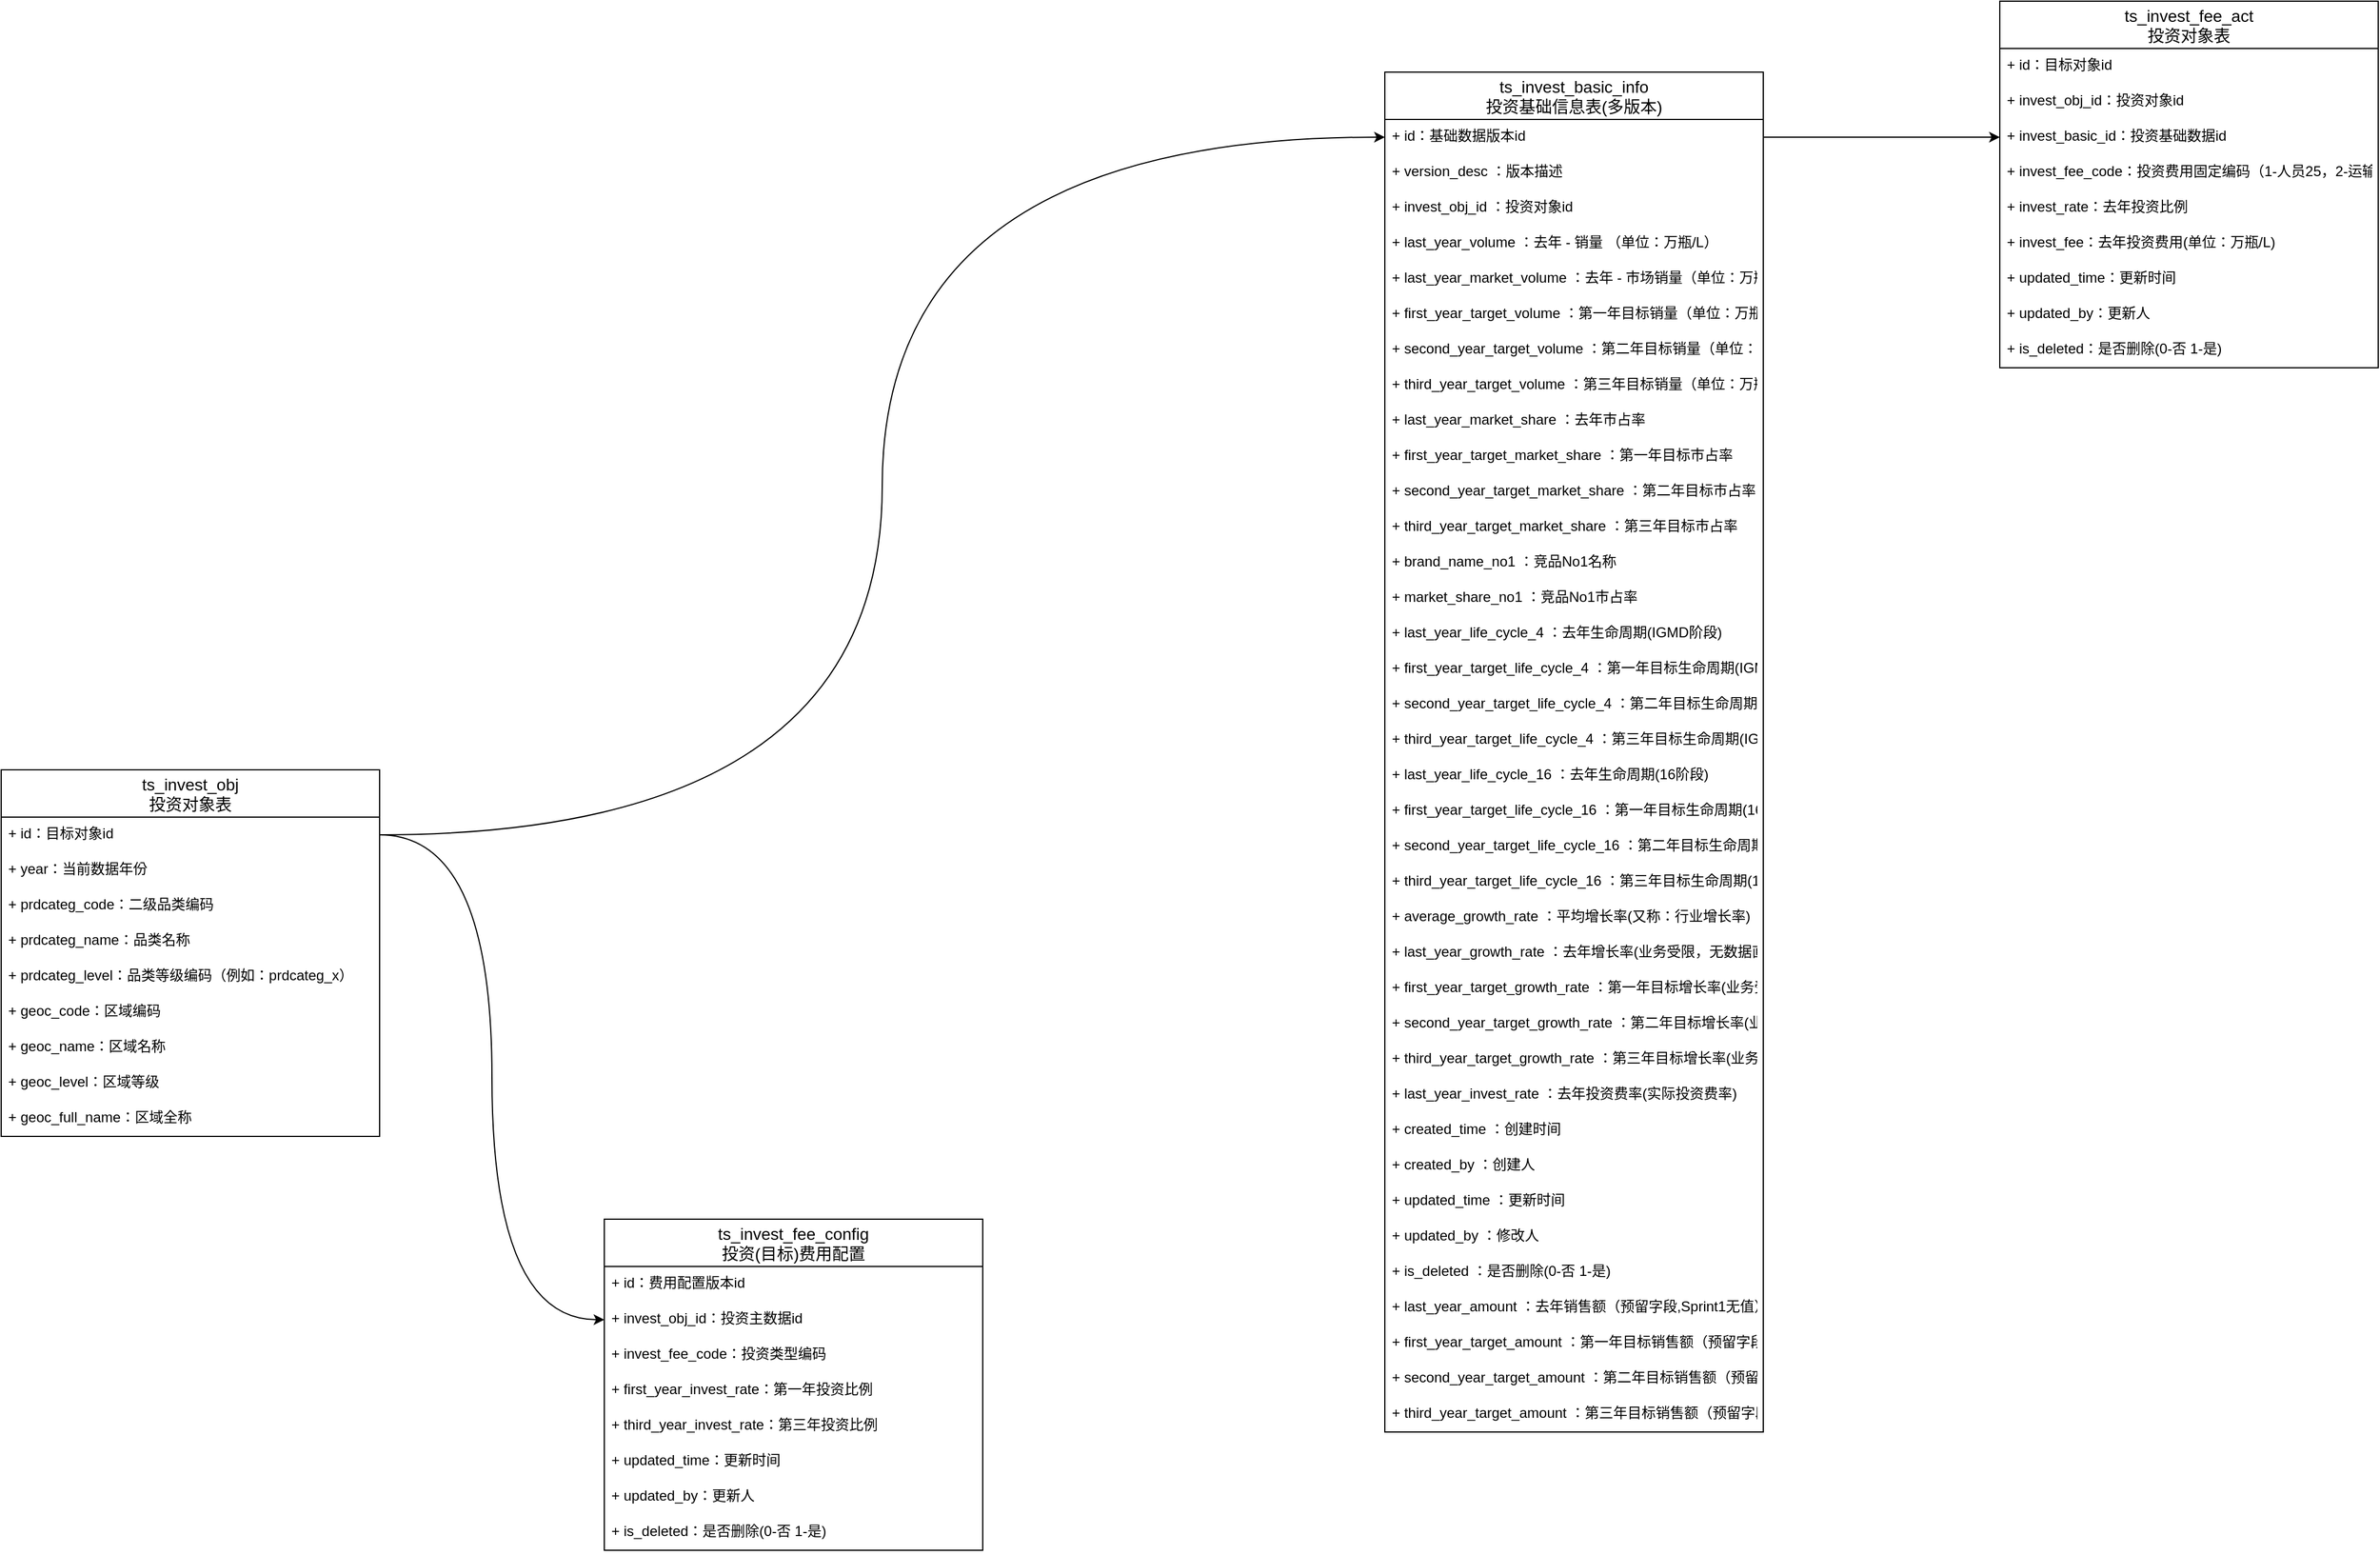 <mxfile version="16.5.6" type="github">
  <diagram id="y605b5TiRGdPJMzIq-C1" name="Page-1">
    <mxGraphModel dx="4890" dy="4515" grid="1" gridSize="10" guides="1" tooltips="1" connect="1" arrows="1" fold="1" page="1" pageScale="1" pageWidth="827" pageHeight="1169" math="0" shadow="0">
      <root>
        <mxCell id="0" />
        <mxCell id="1" parent="0" />
        <mxCell id="yG-Q7Np3lzItdiLRqPLS-14" value="ts_invest_obj&#xa;投资对象表" style="swimlane;fontStyle=0;childLayout=stackLayout;horizontal=1;startSize=40;horizontalStack=0;resizeParent=1;resizeParentMax=0;resizeLast=0;collapsible=1;marginBottom=0;align=center;fontSize=14;" vertex="1" parent="1">
          <mxGeometry x="-670" y="-770" width="320" height="310" as="geometry" />
        </mxCell>
        <mxCell id="yG-Q7Np3lzItdiLRqPLS-15" value="+ id：目标对象id" style="text;strokeColor=none;fillColor=none;spacingLeft=4;spacingRight=4;overflow=hidden;rotatable=0;points=[[0,0.5],[1,0.5]];portConstraint=eastwest;fontSize=12;" vertex="1" parent="yG-Q7Np3lzItdiLRqPLS-14">
          <mxGeometry y="40" width="320" height="30" as="geometry" />
        </mxCell>
        <mxCell id="yG-Q7Np3lzItdiLRqPLS-21" value="+ year：当前数据年份" style="text;strokeColor=none;fillColor=none;spacingLeft=4;spacingRight=4;overflow=hidden;rotatable=0;points=[[0,0.5],[1,0.5]];portConstraint=eastwest;fontSize=12;" vertex="1" parent="yG-Q7Np3lzItdiLRqPLS-14">
          <mxGeometry y="70" width="320" height="30" as="geometry" />
        </mxCell>
        <mxCell id="yG-Q7Np3lzItdiLRqPLS-16" value="+ prdcateg_code：二级品类编码" style="text;strokeColor=none;fillColor=none;spacingLeft=4;spacingRight=4;overflow=hidden;rotatable=0;points=[[0,0.5],[1,0.5]];portConstraint=eastwest;fontSize=12;" vertex="1" parent="yG-Q7Np3lzItdiLRqPLS-14">
          <mxGeometry y="100" width="320" height="30" as="geometry" />
        </mxCell>
        <mxCell id="yG-Q7Np3lzItdiLRqPLS-17" value="+ prdcateg_name：品类名称" style="text;strokeColor=none;fillColor=none;spacingLeft=4;spacingRight=4;overflow=hidden;rotatable=0;points=[[0,0.5],[1,0.5]];portConstraint=eastwest;fontSize=12;" vertex="1" parent="yG-Q7Np3lzItdiLRqPLS-14">
          <mxGeometry y="130" width="320" height="30" as="geometry" />
        </mxCell>
        <mxCell id="yG-Q7Np3lzItdiLRqPLS-19" value="+ prdcateg_level：品类等级编码（例如：prdcateg_x）" style="text;strokeColor=none;fillColor=none;spacingLeft=4;spacingRight=4;overflow=hidden;rotatable=0;points=[[0,0.5],[1,0.5]];portConstraint=eastwest;fontSize=12;" vertex="1" parent="yG-Q7Np3lzItdiLRqPLS-14">
          <mxGeometry y="160" width="320" height="30" as="geometry" />
        </mxCell>
        <mxCell id="yG-Q7Np3lzItdiLRqPLS-20" value="+ geoc_code：区域编码" style="text;strokeColor=none;fillColor=none;spacingLeft=4;spacingRight=4;overflow=hidden;rotatable=0;points=[[0,0.5],[1,0.5]];portConstraint=eastwest;fontSize=12;" vertex="1" parent="yG-Q7Np3lzItdiLRqPLS-14">
          <mxGeometry y="190" width="320" height="30" as="geometry" />
        </mxCell>
        <mxCell id="yG-Q7Np3lzItdiLRqPLS-18" value="+ geoc_name：区域名称" style="text;strokeColor=none;fillColor=none;spacingLeft=4;spacingRight=4;overflow=hidden;rotatable=0;points=[[0,0.5],[1,0.5]];portConstraint=eastwest;fontSize=12;" vertex="1" parent="yG-Q7Np3lzItdiLRqPLS-14">
          <mxGeometry y="220" width="320" height="30" as="geometry" />
        </mxCell>
        <mxCell id="yG-Q7Np3lzItdiLRqPLS-23" value="+ geoc_level：区域等级" style="text;strokeColor=none;fillColor=none;spacingLeft=4;spacingRight=4;overflow=hidden;rotatable=0;points=[[0,0.5],[1,0.5]];portConstraint=eastwest;fontSize=12;" vertex="1" parent="yG-Q7Np3lzItdiLRqPLS-14">
          <mxGeometry y="250" width="320" height="30" as="geometry" />
        </mxCell>
        <mxCell id="yG-Q7Np3lzItdiLRqPLS-25" value="+ geoc_full_name：区域全称" style="text;strokeColor=none;fillColor=none;spacingLeft=4;spacingRight=4;overflow=hidden;rotatable=0;points=[[0,0.5],[1,0.5]];portConstraint=eastwest;fontSize=12;" vertex="1" parent="yG-Q7Np3lzItdiLRqPLS-14">
          <mxGeometry y="280" width="320" height="30" as="geometry" />
        </mxCell>
        <mxCell id="yG-Q7Np3lzItdiLRqPLS-27" value="ts_invest_basic_info&#xa;投资基础信息表(多版本)" style="swimlane;fontStyle=0;childLayout=stackLayout;horizontal=1;startSize=40;horizontalStack=0;resizeParent=1;resizeParentMax=0;resizeLast=0;collapsible=1;marginBottom=0;align=center;fontSize=14;" vertex="1" parent="1">
          <mxGeometry x="500" y="-1360" width="320" height="1150" as="geometry" />
        </mxCell>
        <mxCell id="yG-Q7Np3lzItdiLRqPLS-28" value="+ id：基础数据版本id" style="text;strokeColor=none;fillColor=none;spacingLeft=4;spacingRight=4;overflow=hidden;rotatable=0;points=[[0,0.5],[1,0.5]];portConstraint=eastwest;fontSize=12;" vertex="1" parent="yG-Q7Np3lzItdiLRqPLS-27">
          <mxGeometry y="40" width="320" height="30" as="geometry" />
        </mxCell>
        <mxCell id="yG-Q7Np3lzItdiLRqPLS-58" value="+ version_desc ：版本描述" style="text;strokeColor=none;fillColor=none;spacingLeft=4;spacingRight=4;overflow=hidden;rotatable=0;points=[[0,0.5],[1,0.5]];portConstraint=eastwest;fontSize=12;" vertex="1" parent="yG-Q7Np3lzItdiLRqPLS-27">
          <mxGeometry y="70" width="320" height="30" as="geometry" />
        </mxCell>
        <mxCell id="yG-Q7Np3lzItdiLRqPLS-57" value="+ invest_obj_id ：投资对象id" style="text;strokeColor=none;fillColor=none;spacingLeft=4;spacingRight=4;overflow=hidden;rotatable=0;points=[[0,0.5],[1,0.5]];portConstraint=eastwest;fontSize=12;" vertex="1" parent="yG-Q7Np3lzItdiLRqPLS-27">
          <mxGeometry y="100" width="320" height="30" as="geometry" />
        </mxCell>
        <mxCell id="yG-Q7Np3lzItdiLRqPLS-54" value="+ last_year_volume ：去年 - 销量 （单位：万瓶/L）" style="text;strokeColor=none;fillColor=none;spacingLeft=4;spacingRight=4;overflow=hidden;rotatable=0;points=[[0,0.5],[1,0.5]];portConstraint=eastwest;fontSize=12;" vertex="1" parent="yG-Q7Np3lzItdiLRqPLS-27">
          <mxGeometry y="130" width="320" height="30" as="geometry" />
        </mxCell>
        <mxCell id="yG-Q7Np3lzItdiLRqPLS-56" value="+ last_year_market_volume ：去年 - 市场销量（单位：万瓶/L）" style="text;strokeColor=none;fillColor=none;spacingLeft=4;spacingRight=4;overflow=hidden;rotatable=0;points=[[0,0.5],[1,0.5]];portConstraint=eastwest;fontSize=12;" vertex="1" parent="yG-Q7Np3lzItdiLRqPLS-27">
          <mxGeometry y="160" width="320" height="30" as="geometry" />
        </mxCell>
        <mxCell id="yG-Q7Np3lzItdiLRqPLS-55" value="+ first_year_target_volume ：第一年目标销量（单位：万瓶/L）" style="text;strokeColor=none;fillColor=none;spacingLeft=4;spacingRight=4;overflow=hidden;rotatable=0;points=[[0,0.5],[1,0.5]];portConstraint=eastwest;fontSize=12;" vertex="1" parent="yG-Q7Np3lzItdiLRqPLS-27">
          <mxGeometry y="190" width="320" height="30" as="geometry" />
        </mxCell>
        <mxCell id="yG-Q7Np3lzItdiLRqPLS-53" value="+ second_year_target_volume ：第二年目标销量（单位：万瓶/L）" style="text;strokeColor=none;fillColor=none;spacingLeft=4;spacingRight=4;overflow=hidden;rotatable=0;points=[[0,0.5],[1,0.5]];portConstraint=eastwest;fontSize=12;" vertex="1" parent="yG-Q7Np3lzItdiLRqPLS-27">
          <mxGeometry y="220" width="320" height="30" as="geometry" />
        </mxCell>
        <mxCell id="yG-Q7Np3lzItdiLRqPLS-52" value="+ third_year_target_volume ：第三年目标销量（单位：万瓶/L）" style="text;strokeColor=none;fillColor=none;spacingLeft=4;spacingRight=4;overflow=hidden;rotatable=0;points=[[0,0.5],[1,0.5]];portConstraint=eastwest;fontSize=12;" vertex="1" parent="yG-Q7Np3lzItdiLRqPLS-27">
          <mxGeometry y="250" width="320" height="30" as="geometry" />
        </mxCell>
        <mxCell id="yG-Q7Np3lzItdiLRqPLS-51" value="+ last_year_market_share ：去年市占率" style="text;strokeColor=none;fillColor=none;spacingLeft=4;spacingRight=4;overflow=hidden;rotatable=0;points=[[0,0.5],[1,0.5]];portConstraint=eastwest;fontSize=12;" vertex="1" parent="yG-Q7Np3lzItdiLRqPLS-27">
          <mxGeometry y="280" width="320" height="30" as="geometry" />
        </mxCell>
        <mxCell id="yG-Q7Np3lzItdiLRqPLS-50" value="+ first_year_target_market_share ：第一年目标市占率" style="text;strokeColor=none;fillColor=none;spacingLeft=4;spacingRight=4;overflow=hidden;rotatable=0;points=[[0,0.5],[1,0.5]];portConstraint=eastwest;fontSize=12;" vertex="1" parent="yG-Q7Np3lzItdiLRqPLS-27">
          <mxGeometry y="310" width="320" height="30" as="geometry" />
        </mxCell>
        <mxCell id="yG-Q7Np3lzItdiLRqPLS-49" value="+ second_year_target_market_share ：第二年目标市占率" style="text;strokeColor=none;fillColor=none;spacingLeft=4;spacingRight=4;overflow=hidden;rotatable=0;points=[[0,0.5],[1,0.5]];portConstraint=eastwest;fontSize=12;" vertex="1" parent="yG-Q7Np3lzItdiLRqPLS-27">
          <mxGeometry y="340" width="320" height="30" as="geometry" />
        </mxCell>
        <mxCell id="yG-Q7Np3lzItdiLRqPLS-48" value="+ third_year_target_market_share ：第三年目标市占率" style="text;strokeColor=none;fillColor=none;spacingLeft=4;spacingRight=4;overflow=hidden;rotatable=0;points=[[0,0.5],[1,0.5]];portConstraint=eastwest;fontSize=12;" vertex="1" parent="yG-Q7Np3lzItdiLRqPLS-27">
          <mxGeometry y="370" width="320" height="30" as="geometry" />
        </mxCell>
        <mxCell id="yG-Q7Np3lzItdiLRqPLS-47" value="+ brand_name_no1 ：竞品No1名称" style="text;strokeColor=none;fillColor=none;spacingLeft=4;spacingRight=4;overflow=hidden;rotatable=0;points=[[0,0.5],[1,0.5]];portConstraint=eastwest;fontSize=12;" vertex="1" parent="yG-Q7Np3lzItdiLRqPLS-27">
          <mxGeometry y="400" width="320" height="30" as="geometry" />
        </mxCell>
        <mxCell id="yG-Q7Np3lzItdiLRqPLS-46" value="+ market_share_no1 ：竞品No1市占率" style="text;strokeColor=none;fillColor=none;spacingLeft=4;spacingRight=4;overflow=hidden;rotatable=0;points=[[0,0.5],[1,0.5]];portConstraint=eastwest;fontSize=12;" vertex="1" parent="yG-Q7Np3lzItdiLRqPLS-27">
          <mxGeometry y="430" width="320" height="30" as="geometry" />
        </mxCell>
        <mxCell id="yG-Q7Np3lzItdiLRqPLS-44" value="+ last_year_life_cycle_4 ：去年生命周期(IGMD阶段)" style="text;strokeColor=none;fillColor=none;spacingLeft=4;spacingRight=4;overflow=hidden;rotatable=0;points=[[0,0.5],[1,0.5]];portConstraint=eastwest;fontSize=12;" vertex="1" parent="yG-Q7Np3lzItdiLRqPLS-27">
          <mxGeometry y="460" width="320" height="30" as="geometry" />
        </mxCell>
        <mxCell id="yG-Q7Np3lzItdiLRqPLS-40" value="+ first_year_target_life_cycle_4 ：第一年目标生命周期(IGMD阶段)" style="text;strokeColor=none;fillColor=none;spacingLeft=4;spacingRight=4;overflow=hidden;rotatable=0;points=[[0,0.5],[1,0.5]];portConstraint=eastwest;fontSize=12;" vertex="1" parent="yG-Q7Np3lzItdiLRqPLS-27">
          <mxGeometry y="490" width="320" height="30" as="geometry" />
        </mxCell>
        <mxCell id="yG-Q7Np3lzItdiLRqPLS-59" value="+ second_year_target_life_cycle_4 ：第二年目标生命周期(IGMD阶段)&#xa;" style="text;strokeColor=none;fillColor=none;spacingLeft=4;spacingRight=4;overflow=hidden;rotatable=0;points=[[0,0.5],[1,0.5]];portConstraint=eastwest;fontSize=12;" vertex="1" parent="yG-Q7Np3lzItdiLRqPLS-27">
          <mxGeometry y="520" width="320" height="30" as="geometry" />
        </mxCell>
        <mxCell id="yG-Q7Np3lzItdiLRqPLS-61" value="+ third_year_target_life_cycle_4 ：第三年目标生命周期(IGMD阶段)" style="text;strokeColor=none;fillColor=none;spacingLeft=4;spacingRight=4;overflow=hidden;rotatable=0;points=[[0,0.5],[1,0.5]];portConstraint=eastwest;fontSize=12;" vertex="1" parent="yG-Q7Np3lzItdiLRqPLS-27">
          <mxGeometry y="550" width="320" height="30" as="geometry" />
        </mxCell>
        <mxCell id="yG-Q7Np3lzItdiLRqPLS-65" value="+ last_year_life_cycle_16 ：去年生命周期(16阶段)" style="text;strokeColor=none;fillColor=none;spacingLeft=4;spacingRight=4;overflow=hidden;rotatable=0;points=[[0,0.5],[1,0.5]];portConstraint=eastwest;fontSize=12;" vertex="1" parent="yG-Q7Np3lzItdiLRqPLS-27">
          <mxGeometry y="580" width="320" height="30" as="geometry" />
        </mxCell>
        <mxCell id="yG-Q7Np3lzItdiLRqPLS-64" value="+ first_year_target_life_cycle_16 ：第一年目标生命周期(16阶段)" style="text;strokeColor=none;fillColor=none;spacingLeft=4;spacingRight=4;overflow=hidden;rotatable=0;points=[[0,0.5],[1,0.5]];portConstraint=eastwest;fontSize=12;" vertex="1" parent="yG-Q7Np3lzItdiLRqPLS-27">
          <mxGeometry y="610" width="320" height="30" as="geometry" />
        </mxCell>
        <mxCell id="yG-Q7Np3lzItdiLRqPLS-63" value="+ second_year_target_life_cycle_16 ：第二年目标生命周期(16阶段)" style="text;strokeColor=none;fillColor=none;spacingLeft=4;spacingRight=4;overflow=hidden;rotatable=0;points=[[0,0.5],[1,0.5]];portConstraint=eastwest;fontSize=12;" vertex="1" parent="yG-Q7Np3lzItdiLRqPLS-27">
          <mxGeometry y="640" width="320" height="30" as="geometry" />
        </mxCell>
        <mxCell id="yG-Q7Np3lzItdiLRqPLS-62" value="+ third_year_target_life_cycle_16 ：第三年目标生命周期(16阶段)" style="text;strokeColor=none;fillColor=none;spacingLeft=4;spacingRight=4;overflow=hidden;rotatable=0;points=[[0,0.5],[1,0.5]];portConstraint=eastwest;fontSize=12;" vertex="1" parent="yG-Q7Np3lzItdiLRqPLS-27">
          <mxGeometry y="670" width="320" height="30" as="geometry" />
        </mxCell>
        <mxCell id="yG-Q7Np3lzItdiLRqPLS-73" value="+ average_growth_rate ：平均增长率(又称：行业增长率)" style="text;strokeColor=none;fillColor=none;spacingLeft=4;spacingRight=4;overflow=hidden;rotatable=0;points=[[0,0.5],[1,0.5]];portConstraint=eastwest;fontSize=12;" vertex="1" parent="yG-Q7Np3lzItdiLRqPLS-27">
          <mxGeometry y="700" width="320" height="30" as="geometry" />
        </mxCell>
        <mxCell id="yG-Q7Np3lzItdiLRqPLS-81" value="+ last_year_growth_rate ：去年增长率(业务受限，无数据直接给NULL)" style="text;strokeColor=none;fillColor=none;spacingLeft=4;spacingRight=4;overflow=hidden;rotatable=0;points=[[0,0.5],[1,0.5]];portConstraint=eastwest;fontSize=12;" vertex="1" parent="yG-Q7Np3lzItdiLRqPLS-27">
          <mxGeometry y="730" width="320" height="30" as="geometry" />
        </mxCell>
        <mxCell id="yG-Q7Np3lzItdiLRqPLS-80" value="+ first_year_target_growth_rate ：第一年目标增长率(业务受限，无数据直接给NULL)" style="text;strokeColor=none;fillColor=none;spacingLeft=4;spacingRight=4;overflow=hidden;rotatable=0;points=[[0,0.5],[1,0.5]];portConstraint=eastwest;fontSize=12;" vertex="1" parent="yG-Q7Np3lzItdiLRqPLS-27">
          <mxGeometry y="760" width="320" height="30" as="geometry" />
        </mxCell>
        <mxCell id="yG-Q7Np3lzItdiLRqPLS-79" value="+ second_year_target_growth_rate ：第二年目标增长率(业务受限，无数据直接给NULL)" style="text;strokeColor=none;fillColor=none;spacingLeft=4;spacingRight=4;overflow=hidden;rotatable=0;points=[[0,0.5],[1,0.5]];portConstraint=eastwest;fontSize=12;" vertex="1" parent="yG-Q7Np3lzItdiLRqPLS-27">
          <mxGeometry y="790" width="320" height="30" as="geometry" />
        </mxCell>
        <mxCell id="yG-Q7Np3lzItdiLRqPLS-78" value="+ third_year_target_growth_rate ：第三年目标增长率(业务受限，无数据直接给NULL)" style="text;strokeColor=none;fillColor=none;spacingLeft=4;spacingRight=4;overflow=hidden;rotatable=0;points=[[0,0.5],[1,0.5]];portConstraint=eastwest;fontSize=12;" vertex="1" parent="yG-Q7Np3lzItdiLRqPLS-27">
          <mxGeometry y="820" width="320" height="30" as="geometry" />
        </mxCell>
        <mxCell id="yG-Q7Np3lzItdiLRqPLS-77" value="+ last_year_invest_rate ：去年投资费率(实际投资费率)" style="text;strokeColor=none;fillColor=none;spacingLeft=4;spacingRight=4;overflow=hidden;rotatable=0;points=[[0,0.5],[1,0.5]];portConstraint=eastwest;fontSize=12;" vertex="1" parent="yG-Q7Np3lzItdiLRqPLS-27">
          <mxGeometry y="850" width="320" height="30" as="geometry" />
        </mxCell>
        <mxCell id="yG-Q7Np3lzItdiLRqPLS-76" value="+ created_time ：创建时间" style="text;strokeColor=none;fillColor=none;spacingLeft=4;spacingRight=4;overflow=hidden;rotatable=0;points=[[0,0.5],[1,0.5]];portConstraint=eastwest;fontSize=12;" vertex="1" parent="yG-Q7Np3lzItdiLRqPLS-27">
          <mxGeometry y="880" width="320" height="30" as="geometry" />
        </mxCell>
        <mxCell id="yG-Q7Np3lzItdiLRqPLS-75" value="+ created_by ：创建人" style="text;strokeColor=none;fillColor=none;spacingLeft=4;spacingRight=4;overflow=hidden;rotatable=0;points=[[0,0.5],[1,0.5]];portConstraint=eastwest;fontSize=12;" vertex="1" parent="yG-Q7Np3lzItdiLRqPLS-27">
          <mxGeometry y="910" width="320" height="30" as="geometry" />
        </mxCell>
        <mxCell id="yG-Q7Np3lzItdiLRqPLS-74" value="+ updated_time ：更新时间" style="text;strokeColor=none;fillColor=none;spacingLeft=4;spacingRight=4;overflow=hidden;rotatable=0;points=[[0,0.5],[1,0.5]];portConstraint=eastwest;fontSize=12;" vertex="1" parent="yG-Q7Np3lzItdiLRqPLS-27">
          <mxGeometry y="940" width="320" height="30" as="geometry" />
        </mxCell>
        <mxCell id="yG-Q7Np3lzItdiLRqPLS-72" value="+ updated_by ：修改人" style="text;strokeColor=none;fillColor=none;spacingLeft=4;spacingRight=4;overflow=hidden;rotatable=0;points=[[0,0.5],[1,0.5]];portConstraint=eastwest;fontSize=12;" vertex="1" parent="yG-Q7Np3lzItdiLRqPLS-27">
          <mxGeometry y="970" width="320" height="30" as="geometry" />
        </mxCell>
        <mxCell id="yG-Q7Np3lzItdiLRqPLS-71" value="+ is_deleted ：是否删除(0-否 1-是)" style="text;strokeColor=none;fillColor=none;spacingLeft=4;spacingRight=4;overflow=hidden;rotatable=0;points=[[0,0.5],[1,0.5]];portConstraint=eastwest;fontSize=12;" vertex="1" parent="yG-Q7Np3lzItdiLRqPLS-27">
          <mxGeometry y="1000" width="320" height="30" as="geometry" />
        </mxCell>
        <mxCell id="yG-Q7Np3lzItdiLRqPLS-70" value="+ last_year_amount ：去年销售额（预留字段,Sprint1无值）" style="text;strokeColor=none;fillColor=none;spacingLeft=4;spacingRight=4;overflow=hidden;rotatable=0;points=[[0,0.5],[1,0.5]];portConstraint=eastwest;fontSize=12;" vertex="1" parent="yG-Q7Np3lzItdiLRqPLS-27">
          <mxGeometry y="1030" width="320" height="30" as="geometry" />
        </mxCell>
        <mxCell id="yG-Q7Np3lzItdiLRqPLS-69" value="+ first_year_target_amount ：第一年目标销售额（预留字段,Sprint1无值）" style="text;strokeColor=none;fillColor=none;spacingLeft=4;spacingRight=4;overflow=hidden;rotatable=0;points=[[0,0.5],[1,0.5]];portConstraint=eastwest;fontSize=12;" vertex="1" parent="yG-Q7Np3lzItdiLRqPLS-27">
          <mxGeometry y="1060" width="320" height="30" as="geometry" />
        </mxCell>
        <mxCell id="yG-Q7Np3lzItdiLRqPLS-68" value="+ second_year_target_amount ：第二年目标销售额（预留字段,Sprint1无值）" style="text;strokeColor=none;fillColor=none;spacingLeft=4;spacingRight=4;overflow=hidden;rotatable=0;points=[[0,0.5],[1,0.5]];portConstraint=eastwest;fontSize=12;" vertex="1" parent="yG-Q7Np3lzItdiLRqPLS-27">
          <mxGeometry y="1090" width="320" height="30" as="geometry" />
        </mxCell>
        <mxCell id="yG-Q7Np3lzItdiLRqPLS-67" value="+ third_year_target_amount ：第三年目标销售额（预留字段,Sprint1无值）" style="text;strokeColor=none;fillColor=none;spacingLeft=4;spacingRight=4;overflow=hidden;rotatable=0;points=[[0,0.5],[1,0.5]];portConstraint=eastwest;fontSize=12;" vertex="1" parent="yG-Q7Np3lzItdiLRqPLS-27">
          <mxGeometry y="1120" width="320" height="30" as="geometry" />
        </mxCell>
        <mxCell id="yG-Q7Np3lzItdiLRqPLS-82" value="ts_invest_fee_act&#xa;投资对象表" style="swimlane;fontStyle=0;childLayout=stackLayout;horizontal=1;startSize=40;horizontalStack=0;resizeParent=1;resizeParentMax=0;resizeLast=0;collapsible=1;marginBottom=0;align=center;fontSize=14;" vertex="1" parent="1">
          <mxGeometry x="1020" y="-1420" width="320" height="310" as="geometry" />
        </mxCell>
        <mxCell id="yG-Q7Np3lzItdiLRqPLS-83" value="+ id：目标对象id" style="text;strokeColor=none;fillColor=none;spacingLeft=4;spacingRight=4;overflow=hidden;rotatable=0;points=[[0,0.5],[1,0.5]];portConstraint=eastwest;fontSize=12;" vertex="1" parent="yG-Q7Np3lzItdiLRqPLS-82">
          <mxGeometry y="40" width="320" height="30" as="geometry" />
        </mxCell>
        <mxCell id="yG-Q7Np3lzItdiLRqPLS-92" value="+ invest_obj_id：投资对象id" style="text;strokeColor=none;fillColor=none;spacingLeft=4;spacingRight=4;overflow=hidden;rotatable=0;points=[[0,0.5],[1,0.5]];portConstraint=eastwest;fontSize=12;" vertex="1" parent="yG-Q7Np3lzItdiLRqPLS-82">
          <mxGeometry y="70" width="320" height="30" as="geometry" />
        </mxCell>
        <mxCell id="yG-Q7Np3lzItdiLRqPLS-96" value="+ invest_basic_id：投资基础数据id" style="text;strokeColor=none;fillColor=none;spacingLeft=4;spacingRight=4;overflow=hidden;rotatable=0;points=[[0,0.5],[1,0.5]];portConstraint=eastwest;fontSize=12;" vertex="1" parent="yG-Q7Np3lzItdiLRqPLS-82">
          <mxGeometry y="100" width="320" height="30" as="geometry" />
        </mxCell>
        <mxCell id="yG-Q7Np3lzItdiLRqPLS-101" value="+ invest_fee_code：投资费用固定编码（1-人员25，2-运输15，3-通路18，4-促销21，5-广告21）" style="text;strokeColor=none;fillColor=none;spacingLeft=4;spacingRight=4;overflow=hidden;rotatable=0;points=[[0,0.5],[1,0.5]];portConstraint=eastwest;fontSize=12;" vertex="1" parent="yG-Q7Np3lzItdiLRqPLS-82">
          <mxGeometry y="130" width="320" height="30" as="geometry" />
        </mxCell>
        <mxCell id="yG-Q7Np3lzItdiLRqPLS-104" value="+ invest_rate：去年投资比例" style="text;strokeColor=none;fillColor=none;spacingLeft=4;spacingRight=4;overflow=hidden;rotatable=0;points=[[0,0.5],[1,0.5]];portConstraint=eastwest;fontSize=12;" vertex="1" parent="yG-Q7Np3lzItdiLRqPLS-82">
          <mxGeometry y="160" width="320" height="30" as="geometry" />
        </mxCell>
        <mxCell id="yG-Q7Np3lzItdiLRqPLS-103" value="+ invest_fee：去年投资费用(单位：万瓶/L)" style="text;strokeColor=none;fillColor=none;spacingLeft=4;spacingRight=4;overflow=hidden;rotatable=0;points=[[0,0.5],[1,0.5]];portConstraint=eastwest;fontSize=12;" vertex="1" parent="yG-Q7Np3lzItdiLRqPLS-82">
          <mxGeometry y="190" width="320" height="30" as="geometry" />
        </mxCell>
        <mxCell id="yG-Q7Np3lzItdiLRqPLS-102" value="+ updated_time：更新时间" style="text;strokeColor=none;fillColor=none;spacingLeft=4;spacingRight=4;overflow=hidden;rotatable=0;points=[[0,0.5],[1,0.5]];portConstraint=eastwest;fontSize=12;" vertex="1" parent="yG-Q7Np3lzItdiLRqPLS-82">
          <mxGeometry y="220" width="320" height="30" as="geometry" />
        </mxCell>
        <mxCell id="yG-Q7Np3lzItdiLRqPLS-100" value="+ updated_by：更新人" style="text;strokeColor=none;fillColor=none;spacingLeft=4;spacingRight=4;overflow=hidden;rotatable=0;points=[[0,0.5],[1,0.5]];portConstraint=eastwest;fontSize=12;" vertex="1" parent="yG-Q7Np3lzItdiLRqPLS-82">
          <mxGeometry y="250" width="320" height="30" as="geometry" />
        </mxCell>
        <mxCell id="yG-Q7Np3lzItdiLRqPLS-99" value="+ is_deleted：是否删除(0-否 1-是)" style="text;strokeColor=none;fillColor=none;spacingLeft=4;spacingRight=4;overflow=hidden;rotatable=0;points=[[0,0.5],[1,0.5]];portConstraint=eastwest;fontSize=12;" vertex="1" parent="yG-Q7Np3lzItdiLRqPLS-82">
          <mxGeometry y="280" width="320" height="30" as="geometry" />
        </mxCell>
        <mxCell id="yG-Q7Np3lzItdiLRqPLS-105" style="edgeStyle=orthogonalEdgeStyle;rounded=0;orthogonalLoop=1;jettySize=auto;html=1;exitX=1;exitY=0.5;exitDx=0;exitDy=0;curved=1;" edge="1" parent="1" source="yG-Q7Np3lzItdiLRqPLS-28" target="yG-Q7Np3lzItdiLRqPLS-96">
          <mxGeometry relative="1" as="geometry" />
        </mxCell>
        <mxCell id="yG-Q7Np3lzItdiLRqPLS-106" style="edgeStyle=orthogonalEdgeStyle;curved=1;rounded=0;orthogonalLoop=1;jettySize=auto;html=1;exitX=1;exitY=0.5;exitDx=0;exitDy=0;entryX=0;entryY=0.5;entryDx=0;entryDy=0;" edge="1" parent="1" source="yG-Q7Np3lzItdiLRqPLS-15" target="yG-Q7Np3lzItdiLRqPLS-28">
          <mxGeometry relative="1" as="geometry" />
        </mxCell>
        <mxCell id="yG-Q7Np3lzItdiLRqPLS-107" value="ts_invest_fee_config&#xa;投资(目标)费用配置" style="swimlane;fontStyle=0;childLayout=stackLayout;horizontal=1;startSize=40;horizontalStack=0;resizeParent=1;resizeParentMax=0;resizeLast=0;collapsible=1;marginBottom=0;align=center;fontSize=14;" vertex="1" parent="1">
          <mxGeometry x="-160" y="-390" width="320" height="280" as="geometry" />
        </mxCell>
        <mxCell id="yG-Q7Np3lzItdiLRqPLS-108" value="+ id：费用配置版本id" style="text;strokeColor=none;fillColor=none;spacingLeft=4;spacingRight=4;overflow=hidden;rotatable=0;points=[[0,0.5],[1,0.5]];portConstraint=eastwest;fontSize=12;" vertex="1" parent="yG-Q7Np3lzItdiLRqPLS-107">
          <mxGeometry y="40" width="320" height="30" as="geometry" />
        </mxCell>
        <mxCell id="yG-Q7Np3lzItdiLRqPLS-119" value="+ invest_obj_id：投资主数据id" style="text;strokeColor=none;fillColor=none;spacingLeft=4;spacingRight=4;overflow=hidden;rotatable=0;points=[[0,0.5],[1,0.5]];portConstraint=eastwest;fontSize=12;" vertex="1" parent="yG-Q7Np3lzItdiLRqPLS-107">
          <mxGeometry y="70" width="320" height="30" as="geometry" />
        </mxCell>
        <mxCell id="yG-Q7Np3lzItdiLRqPLS-121" value="+ invest_fee_code：投资类型编码" style="text;strokeColor=none;fillColor=none;spacingLeft=4;spacingRight=4;overflow=hidden;rotatable=0;points=[[0,0.5],[1,0.5]];portConstraint=eastwest;fontSize=12;" vertex="1" parent="yG-Q7Np3lzItdiLRqPLS-107">
          <mxGeometry y="100" width="320" height="30" as="geometry" />
        </mxCell>
        <mxCell id="yG-Q7Np3lzItdiLRqPLS-125" value="+ first_year_invest_rate：第一年投资比例" style="text;strokeColor=none;fillColor=none;spacingLeft=4;spacingRight=4;overflow=hidden;rotatable=0;points=[[0,0.5],[1,0.5]];portConstraint=eastwest;fontSize=12;" vertex="1" parent="yG-Q7Np3lzItdiLRqPLS-107">
          <mxGeometry y="130" width="320" height="30" as="geometry" />
        </mxCell>
        <mxCell id="yG-Q7Np3lzItdiLRqPLS-124" value="+ third_year_invest_rate：第三年投资比例" style="text;strokeColor=none;fillColor=none;spacingLeft=4;spacingRight=4;overflow=hidden;rotatable=0;points=[[0,0.5],[1,0.5]];portConstraint=eastwest;fontSize=12;" vertex="1" parent="yG-Q7Np3lzItdiLRqPLS-107">
          <mxGeometry y="160" width="320" height="30" as="geometry" />
        </mxCell>
        <mxCell id="yG-Q7Np3lzItdiLRqPLS-123" value="+ updated_time：更新时间" style="text;strokeColor=none;fillColor=none;spacingLeft=4;spacingRight=4;overflow=hidden;rotatable=0;points=[[0,0.5],[1,0.5]];portConstraint=eastwest;fontSize=12;" vertex="1" parent="yG-Q7Np3lzItdiLRqPLS-107">
          <mxGeometry y="190" width="320" height="30" as="geometry" />
        </mxCell>
        <mxCell id="yG-Q7Np3lzItdiLRqPLS-122" value="+ updated_by：更新人" style="text;strokeColor=none;fillColor=none;spacingLeft=4;spacingRight=4;overflow=hidden;rotatable=0;points=[[0,0.5],[1,0.5]];portConstraint=eastwest;fontSize=12;" vertex="1" parent="yG-Q7Np3lzItdiLRqPLS-107">
          <mxGeometry y="220" width="320" height="30" as="geometry" />
        </mxCell>
        <mxCell id="yG-Q7Np3lzItdiLRqPLS-120" value="+ is_deleted：是否删除(0-否 1-是)" style="text;strokeColor=none;fillColor=none;spacingLeft=4;spacingRight=4;overflow=hidden;rotatable=0;points=[[0,0.5],[1,0.5]];portConstraint=eastwest;fontSize=12;" vertex="1" parent="yG-Q7Np3lzItdiLRqPLS-107">
          <mxGeometry y="250" width="320" height="30" as="geometry" />
        </mxCell>
        <mxCell id="yG-Q7Np3lzItdiLRqPLS-126" style="edgeStyle=orthogonalEdgeStyle;curved=1;rounded=0;orthogonalLoop=1;jettySize=auto;html=1;exitX=1;exitY=0.5;exitDx=0;exitDy=0;entryX=0;entryY=0.5;entryDx=0;entryDy=0;" edge="1" parent="1" source="yG-Q7Np3lzItdiLRqPLS-15" target="yG-Q7Np3lzItdiLRqPLS-119">
          <mxGeometry relative="1" as="geometry" />
        </mxCell>
      </root>
    </mxGraphModel>
  </diagram>
</mxfile>
